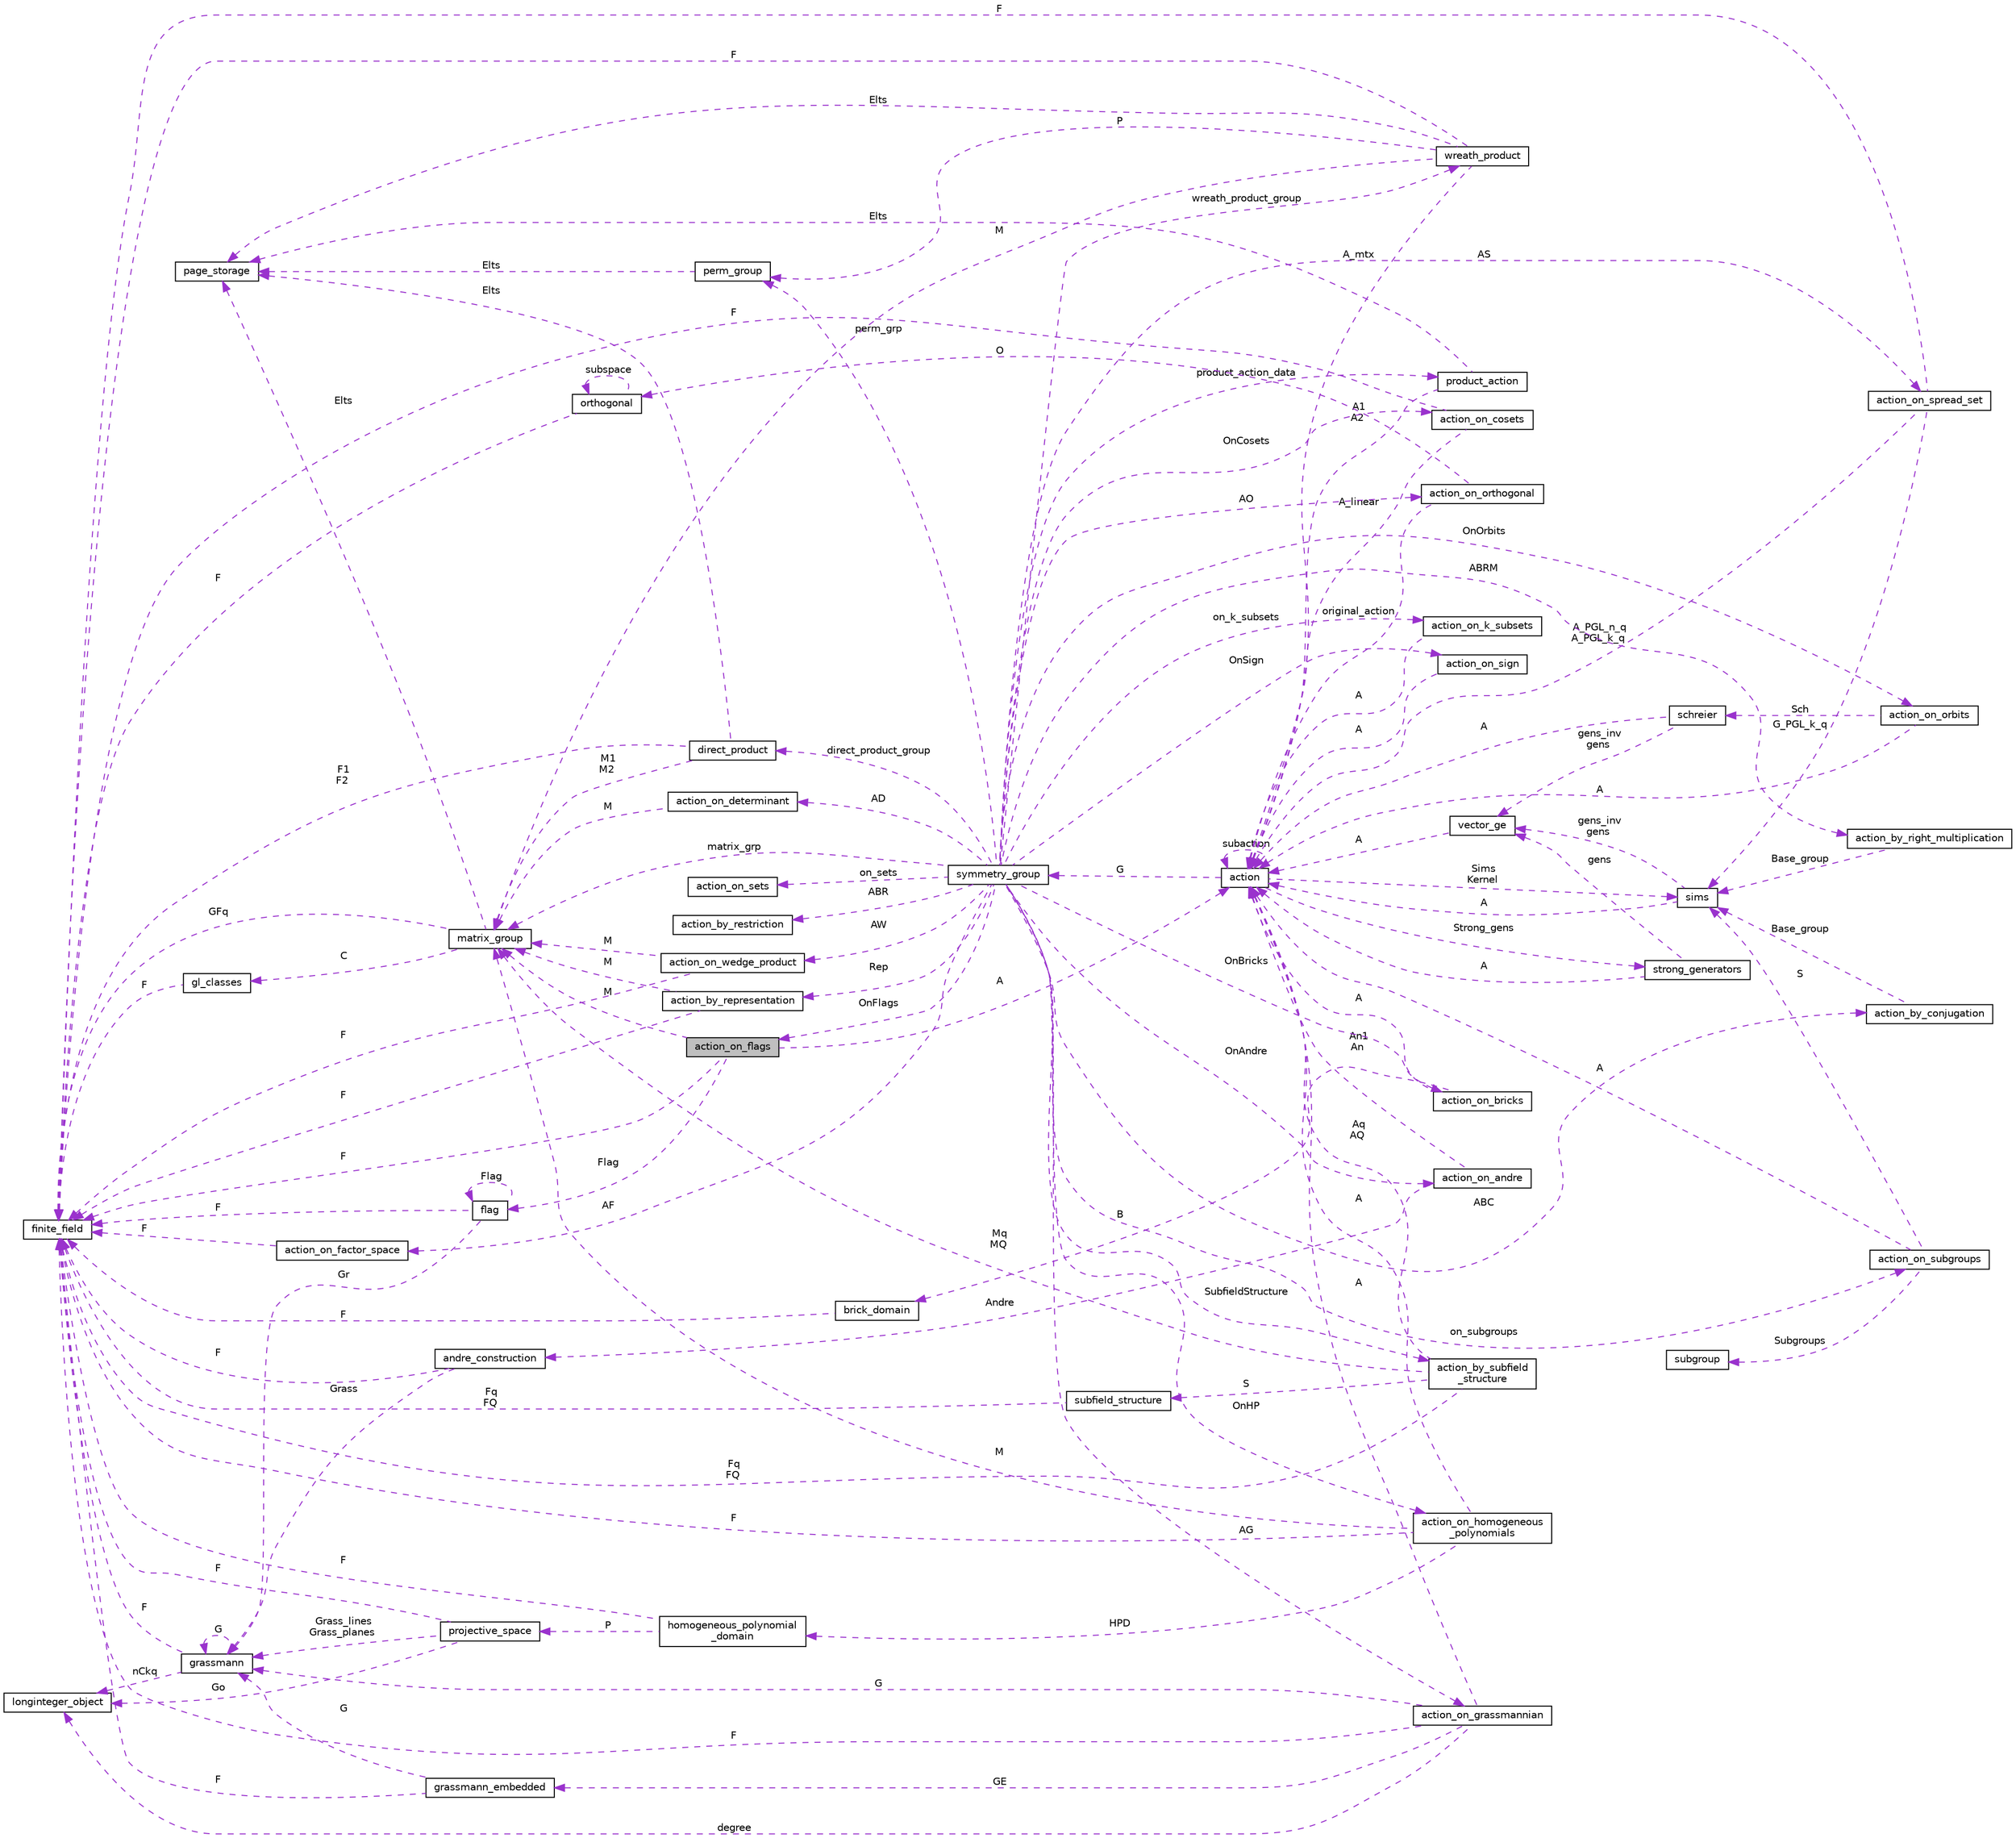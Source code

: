 digraph "action_on_flags"
{
  edge [fontname="Helvetica",fontsize="10",labelfontname="Helvetica",labelfontsize="10"];
  node [fontname="Helvetica",fontsize="10",shape=record];
  rankdir="LR";
  Node1 [label="action_on_flags",height=0.2,width=0.4,color="black", fillcolor="grey75", style="filled", fontcolor="black"];
  Node2 -> Node1 [dir="back",color="darkorchid3",fontsize="10",style="dashed",label=" A" ,fontname="Helvetica"];
  Node2 [label="action",height=0.2,width=0.4,color="black", fillcolor="white", style="filled",URL="$d2/d86/classaction.html"];
  Node3 -> Node2 [dir="back",color="darkorchid3",fontsize="10",style="dashed",label=" G" ,fontname="Helvetica"];
  Node3 [label="symmetry_group",height=0.2,width=0.4,color="black", fillcolor="white", style="filled",URL="$dd/d3b/unionsymmetry__group.html"];
  Node4 -> Node3 [dir="back",color="darkorchid3",fontsize="10",style="dashed",label=" product_action_data" ,fontname="Helvetica"];
  Node4 [label="product_action",height=0.2,width=0.4,color="black", fillcolor="white", style="filled",URL="$d8/d74/classproduct__action.html"];
  Node5 -> Node4 [dir="back",color="darkorchid3",fontsize="10",style="dashed",label=" Elts" ,fontname="Helvetica"];
  Node5 [label="page_storage",height=0.2,width=0.4,color="black", fillcolor="white", style="filled",URL="$dc/d72/classpage__storage.html"];
  Node2 -> Node4 [dir="back",color="darkorchid3",fontsize="10",style="dashed",label=" A1\nA2" ,fontname="Helvetica"];
  Node6 -> Node3 [dir="back",color="darkorchid3",fontsize="10",style="dashed",label=" ABR" ,fontname="Helvetica"];
  Node6 [label="action_by_restriction",height=0.2,width=0.4,color="black", fillcolor="white", style="filled",URL="$d1/d7e/classaction__by__restriction.html"];
  Node1 -> Node3 [dir="back",color="darkorchid3",fontsize="10",style="dashed",label=" OnFlags" ,fontname="Helvetica"];
  Node7 -> Node3 [dir="back",color="darkorchid3",fontsize="10",style="dashed",label=" AW" ,fontname="Helvetica"];
  Node7 [label="action_on_wedge_product",height=0.2,width=0.4,color="black", fillcolor="white", style="filled",URL="$d0/deb/classaction__on__wedge__product.html"];
  Node8 -> Node7 [dir="back",color="darkorchid3",fontsize="10",style="dashed",label=" M" ,fontname="Helvetica"];
  Node8 [label="matrix_group",height=0.2,width=0.4,color="black", fillcolor="white", style="filled",URL="$d3/ded/classmatrix__group.html"];
  Node5 -> Node8 [dir="back",color="darkorchid3",fontsize="10",style="dashed",label=" Elts" ,fontname="Helvetica"];
  Node9 -> Node8 [dir="back",color="darkorchid3",fontsize="10",style="dashed",label=" C" ,fontname="Helvetica"];
  Node9 [label="gl_classes",height=0.2,width=0.4,color="black", fillcolor="white", style="filled",URL="$d6/dab/classgl__classes.html"];
  Node10 -> Node9 [dir="back",color="darkorchid3",fontsize="10",style="dashed",label=" F" ,fontname="Helvetica"];
  Node10 [label="finite_field",height=0.2,width=0.4,color="black", fillcolor="white", style="filled",URL="$df/d5a/classfinite__field.html"];
  Node10 -> Node8 [dir="back",color="darkorchid3",fontsize="10",style="dashed",label=" GFq" ,fontname="Helvetica"];
  Node10 -> Node7 [dir="back",color="darkorchid3",fontsize="10",style="dashed",label=" F" ,fontname="Helvetica"];
  Node11 -> Node3 [dir="back",color="darkorchid3",fontsize="10",style="dashed",label=" AF" ,fontname="Helvetica"];
  Node11 [label="action_on_factor_space",height=0.2,width=0.4,color="black", fillcolor="white", style="filled",URL="$d5/d25/classaction__on__factor__space.html"];
  Node10 -> Node11 [dir="back",color="darkorchid3",fontsize="10",style="dashed",label=" F" ,fontname="Helvetica"];
  Node12 -> Node3 [dir="back",color="darkorchid3",fontsize="10",style="dashed",label=" OnCosets" ,fontname="Helvetica"];
  Node12 [label="action_on_cosets",height=0.2,width=0.4,color="black", fillcolor="white", style="filled",URL="$d3/d72/classaction__on__cosets.html"];
  Node2 -> Node12 [dir="back",color="darkorchid3",fontsize="10",style="dashed",label=" A_linear" ,fontname="Helvetica"];
  Node10 -> Node12 [dir="back",color="darkorchid3",fontsize="10",style="dashed",label=" F" ,fontname="Helvetica"];
  Node13 -> Node3 [dir="back",color="darkorchid3",fontsize="10",style="dashed",label=" AO" ,fontname="Helvetica"];
  Node13 [label="action_on_orthogonal",height=0.2,width=0.4,color="black", fillcolor="white", style="filled",URL="$dc/d87/classaction__on__orthogonal.html"];
  Node2 -> Node13 [dir="back",color="darkorchid3",fontsize="10",style="dashed",label=" original_action" ,fontname="Helvetica"];
  Node14 -> Node13 [dir="back",color="darkorchid3",fontsize="10",style="dashed",label=" O" ,fontname="Helvetica"];
  Node14 [label="orthogonal",height=0.2,width=0.4,color="black", fillcolor="white", style="filled",URL="$d7/daa/classorthogonal.html"];
  Node14 -> Node14 [dir="back",color="darkorchid3",fontsize="10",style="dashed",label=" subspace" ,fontname="Helvetica"];
  Node10 -> Node14 [dir="back",color="darkorchid3",fontsize="10",style="dashed",label=" F" ,fontname="Helvetica"];
  Node15 -> Node3 [dir="back",color="darkorchid3",fontsize="10",style="dashed",label=" AG" ,fontname="Helvetica"];
  Node15 [label="action_on_grassmannian",height=0.2,width=0.4,color="black", fillcolor="white", style="filled",URL="$d9/ddf/classaction__on__grassmannian.html"];
  Node16 -> Node15 [dir="back",color="darkorchid3",fontsize="10",style="dashed",label=" degree" ,fontname="Helvetica"];
  Node16 [label="longinteger_object",height=0.2,width=0.4,color="black", fillcolor="white", style="filled",URL="$dd/d7e/classlonginteger__object.html"];
  Node17 -> Node15 [dir="back",color="darkorchid3",fontsize="10",style="dashed",label=" GE" ,fontname="Helvetica"];
  Node17 [label="grassmann_embedded",height=0.2,width=0.4,color="black", fillcolor="white", style="filled",URL="$d4/dda/classgrassmann__embedded.html"];
  Node18 -> Node17 [dir="back",color="darkorchid3",fontsize="10",style="dashed",label=" G" ,fontname="Helvetica"];
  Node18 [label="grassmann",height=0.2,width=0.4,color="black", fillcolor="white", style="filled",URL="$df/d02/classgrassmann.html"];
  Node16 -> Node18 [dir="back",color="darkorchid3",fontsize="10",style="dashed",label=" nCkq" ,fontname="Helvetica"];
  Node18 -> Node18 [dir="back",color="darkorchid3",fontsize="10",style="dashed",label=" G" ,fontname="Helvetica"];
  Node10 -> Node18 [dir="back",color="darkorchid3",fontsize="10",style="dashed",label=" F" ,fontname="Helvetica"];
  Node10 -> Node17 [dir="back",color="darkorchid3",fontsize="10",style="dashed",label=" F" ,fontname="Helvetica"];
  Node2 -> Node15 [dir="back",color="darkorchid3",fontsize="10",style="dashed",label=" A" ,fontname="Helvetica"];
  Node18 -> Node15 [dir="back",color="darkorchid3",fontsize="10",style="dashed",label=" G" ,fontname="Helvetica"];
  Node10 -> Node15 [dir="back",color="darkorchid3",fontsize="10",style="dashed",label=" F" ,fontname="Helvetica"];
  Node19 -> Node3 [dir="back",color="darkorchid3",fontsize="10",style="dashed",label=" OnHP" ,fontname="Helvetica"];
  Node19 [label="action_on_homogeneous\l_polynomials",height=0.2,width=0.4,color="black", fillcolor="white", style="filled",URL="$d5/dd4/classaction__on__homogeneous__polynomials.html"];
  Node2 -> Node19 [dir="back",color="darkorchid3",fontsize="10",style="dashed",label=" A" ,fontname="Helvetica"];
  Node8 -> Node19 [dir="back",color="darkorchid3",fontsize="10",style="dashed",label=" M" ,fontname="Helvetica"];
  Node10 -> Node19 [dir="back",color="darkorchid3",fontsize="10",style="dashed",label=" F" ,fontname="Helvetica"];
  Node20 -> Node19 [dir="back",color="darkorchid3",fontsize="10",style="dashed",label=" HPD" ,fontname="Helvetica"];
  Node20 [label="homogeneous_polynomial\l_domain",height=0.2,width=0.4,color="black", fillcolor="white", style="filled",URL="$d2/da7/classhomogeneous__polynomial__domain.html"];
  Node21 -> Node20 [dir="back",color="darkorchid3",fontsize="10",style="dashed",label=" P" ,fontname="Helvetica"];
  Node21 [label="projective_space",height=0.2,width=0.4,color="black", fillcolor="white", style="filled",URL="$d2/d17/classprojective__space.html"];
  Node16 -> Node21 [dir="back",color="darkorchid3",fontsize="10",style="dashed",label=" Go" ,fontname="Helvetica"];
  Node10 -> Node21 [dir="back",color="darkorchid3",fontsize="10",style="dashed",label=" F" ,fontname="Helvetica"];
  Node18 -> Node21 [dir="back",color="darkorchid3",fontsize="10",style="dashed",label=" Grass_lines\nGrass_planes" ,fontname="Helvetica"];
  Node10 -> Node20 [dir="back",color="darkorchid3",fontsize="10",style="dashed",label=" F" ,fontname="Helvetica"];
  Node22 -> Node3 [dir="back",color="darkorchid3",fontsize="10",style="dashed",label=" OnOrbits" ,fontname="Helvetica"];
  Node22 [label="action_on_orbits",height=0.2,width=0.4,color="black", fillcolor="white", style="filled",URL="$da/d89/classaction__on__orbits.html"];
  Node2 -> Node22 [dir="back",color="darkorchid3",fontsize="10",style="dashed",label=" A" ,fontname="Helvetica"];
  Node23 -> Node22 [dir="back",color="darkorchid3",fontsize="10",style="dashed",label=" Sch" ,fontname="Helvetica"];
  Node23 [label="schreier",height=0.2,width=0.4,color="black", fillcolor="white", style="filled",URL="$d3/dd6/classschreier.html"];
  Node2 -> Node23 [dir="back",color="darkorchid3",fontsize="10",style="dashed",label=" A" ,fontname="Helvetica"];
  Node24 -> Node23 [dir="back",color="darkorchid3",fontsize="10",style="dashed",label=" gens_inv\ngens" ,fontname="Helvetica"];
  Node24 [label="vector_ge",height=0.2,width=0.4,color="black", fillcolor="white", style="filled",URL="$d4/d6e/classvector__ge.html"];
  Node2 -> Node24 [dir="back",color="darkorchid3",fontsize="10",style="dashed",label=" A" ,fontname="Helvetica"];
  Node25 -> Node3 [dir="back",color="darkorchid3",fontsize="10",style="dashed",label=" AD" ,fontname="Helvetica"];
  Node25 [label="action_on_determinant",height=0.2,width=0.4,color="black", fillcolor="white", style="filled",URL="$d4/d32/classaction__on__determinant.html"];
  Node8 -> Node25 [dir="back",color="darkorchid3",fontsize="10",style="dashed",label=" M" ,fontname="Helvetica"];
  Node26 -> Node3 [dir="back",color="darkorchid3",fontsize="10",style="dashed",label=" on_k_subsets" ,fontname="Helvetica"];
  Node26 [label="action_on_k_subsets",height=0.2,width=0.4,color="black", fillcolor="white", style="filled",URL="$d3/d04/classaction__on__k__subsets.html"];
  Node2 -> Node26 [dir="back",color="darkorchid3",fontsize="10",style="dashed",label=" A" ,fontname="Helvetica"];
  Node27 -> Node3 [dir="back",color="darkorchid3",fontsize="10",style="dashed",label=" wreath_product_group" ,fontname="Helvetica"];
  Node27 [label="wreath_product",height=0.2,width=0.4,color="black", fillcolor="white", style="filled",URL="$d8/dfa/classwreath__product.html"];
  Node5 -> Node27 [dir="back",color="darkorchid3",fontsize="10",style="dashed",label=" Elts" ,fontname="Helvetica"];
  Node2 -> Node27 [dir="back",color="darkorchid3",fontsize="10",style="dashed",label=" A_mtx" ,fontname="Helvetica"];
  Node8 -> Node27 [dir="back",color="darkorchid3",fontsize="10",style="dashed",label=" M" ,fontname="Helvetica"];
  Node28 -> Node27 [dir="back",color="darkorchid3",fontsize="10",style="dashed",label=" P" ,fontname="Helvetica"];
  Node28 [label="perm_group",height=0.2,width=0.4,color="black", fillcolor="white", style="filled",URL="$df/d0a/classperm__group.html"];
  Node5 -> Node28 [dir="back",color="darkorchid3",fontsize="10",style="dashed",label=" Elts" ,fontname="Helvetica"];
  Node10 -> Node27 [dir="back",color="darkorchid3",fontsize="10",style="dashed",label=" F" ,fontname="Helvetica"];
  Node29 -> Node3 [dir="back",color="darkorchid3",fontsize="10",style="dashed",label=" on_subgroups" ,fontname="Helvetica"];
  Node29 [label="action_on_subgroups",height=0.2,width=0.4,color="black", fillcolor="white", style="filled",URL="$d6/da4/classaction__on__subgroups.html"];
  Node30 -> Node29 [dir="back",color="darkorchid3",fontsize="10",style="dashed",label=" Subgroups" ,fontname="Helvetica"];
  Node30 [label="subgroup",height=0.2,width=0.4,color="black", fillcolor="white", style="filled",URL="$d0/d0a/classsubgroup.html"];
  Node2 -> Node29 [dir="back",color="darkorchid3",fontsize="10",style="dashed",label=" A" ,fontname="Helvetica"];
  Node31 -> Node29 [dir="back",color="darkorchid3",fontsize="10",style="dashed",label=" S" ,fontname="Helvetica"];
  Node31 [label="sims",height=0.2,width=0.4,color="black", fillcolor="white", style="filled",URL="$d9/df3/classsims.html"];
  Node2 -> Node31 [dir="back",color="darkorchid3",fontsize="10",style="dashed",label=" A" ,fontname="Helvetica"];
  Node24 -> Node31 [dir="back",color="darkorchid3",fontsize="10",style="dashed",label=" gens_inv\ngens" ,fontname="Helvetica"];
  Node8 -> Node3 [dir="back",color="darkorchid3",fontsize="10",style="dashed",label=" matrix_grp" ,fontname="Helvetica"];
  Node32 -> Node3 [dir="back",color="darkorchid3",fontsize="10",style="dashed",label=" ABRM" ,fontname="Helvetica"];
  Node32 [label="action_by_right_multiplication",height=0.2,width=0.4,color="black", fillcolor="white", style="filled",URL="$d5/daa/classaction__by__right__multiplication.html"];
  Node31 -> Node32 [dir="back",color="darkorchid3",fontsize="10",style="dashed",label=" Base_group" ,fontname="Helvetica"];
  Node33 -> Node3 [dir="back",color="darkorchid3",fontsize="10",style="dashed",label=" direct_product_group" ,fontname="Helvetica"];
  Node33 [label="direct_product",height=0.2,width=0.4,color="black", fillcolor="white", style="filled",URL="$dc/daf/classdirect__product.html"];
  Node5 -> Node33 [dir="back",color="darkorchid3",fontsize="10",style="dashed",label=" Elts" ,fontname="Helvetica"];
  Node8 -> Node33 [dir="back",color="darkorchid3",fontsize="10",style="dashed",label=" M1\nM2" ,fontname="Helvetica"];
  Node10 -> Node33 [dir="back",color="darkorchid3",fontsize="10",style="dashed",label=" F1\nF2" ,fontname="Helvetica"];
  Node34 -> Node3 [dir="back",color="darkorchid3",fontsize="10",style="dashed",label=" OnBricks" ,fontname="Helvetica"];
  Node34 [label="action_on_bricks",height=0.2,width=0.4,color="black", fillcolor="white", style="filled",URL="$de/d56/classaction__on__bricks.html"];
  Node2 -> Node34 [dir="back",color="darkorchid3",fontsize="10",style="dashed",label=" A" ,fontname="Helvetica"];
  Node35 -> Node34 [dir="back",color="darkorchid3",fontsize="10",style="dashed",label=" B" ,fontname="Helvetica"];
  Node35 [label="brick_domain",height=0.2,width=0.4,color="black", fillcolor="white", style="filled",URL="$da/daf/classbrick__domain.html"];
  Node10 -> Node35 [dir="back",color="darkorchid3",fontsize="10",style="dashed",label=" F" ,fontname="Helvetica"];
  Node36 -> Node3 [dir="back",color="darkorchid3",fontsize="10",style="dashed",label=" ABC" ,fontname="Helvetica"];
  Node36 [label="action_by_conjugation",height=0.2,width=0.4,color="black", fillcolor="white", style="filled",URL="$d3/dda/classaction__by__conjugation.html"];
  Node31 -> Node36 [dir="back",color="darkorchid3",fontsize="10",style="dashed",label=" Base_group" ,fontname="Helvetica"];
  Node37 -> Node3 [dir="back",color="darkorchid3",fontsize="10",style="dashed",label=" OnSign" ,fontname="Helvetica"];
  Node37 [label="action_on_sign",height=0.2,width=0.4,color="black", fillcolor="white", style="filled",URL="$da/d06/classaction__on__sign.html"];
  Node2 -> Node37 [dir="back",color="darkorchid3",fontsize="10",style="dashed",label=" A" ,fontname="Helvetica"];
  Node38 -> Node3 [dir="back",color="darkorchid3",fontsize="10",style="dashed",label=" SubfieldStructure" ,fontname="Helvetica"];
  Node38 [label="action_by_subfield\l_structure",height=0.2,width=0.4,color="black", fillcolor="white", style="filled",URL="$dd/d67/classaction__by__subfield__structure.html"];
  Node2 -> Node38 [dir="back",color="darkorchid3",fontsize="10",style="dashed",label=" Aq\nAQ" ,fontname="Helvetica"];
  Node39 -> Node38 [dir="back",color="darkorchid3",fontsize="10",style="dashed",label=" S" ,fontname="Helvetica"];
  Node39 [label="subfield_structure",height=0.2,width=0.4,color="black", fillcolor="white", style="filled",URL="$d4/d43/classsubfield__structure.html"];
  Node10 -> Node39 [dir="back",color="darkorchid3",fontsize="10",style="dashed",label=" Fq\nFQ" ,fontname="Helvetica"];
  Node8 -> Node38 [dir="back",color="darkorchid3",fontsize="10",style="dashed",label=" Mq\nMQ" ,fontname="Helvetica"];
  Node10 -> Node38 [dir="back",color="darkorchid3",fontsize="10",style="dashed",label=" Fq\nFQ" ,fontname="Helvetica"];
  Node40 -> Node3 [dir="back",color="darkorchid3",fontsize="10",style="dashed",label=" on_sets" ,fontname="Helvetica"];
  Node40 [label="action_on_sets",height=0.2,width=0.4,color="black", fillcolor="white", style="filled",URL="$da/d37/classaction__on__sets.html"];
  Node28 -> Node3 [dir="back",color="darkorchid3",fontsize="10",style="dashed",label=" perm_grp" ,fontname="Helvetica"];
  Node41 -> Node3 [dir="back",color="darkorchid3",fontsize="10",style="dashed",label=" Rep" ,fontname="Helvetica"];
  Node41 [label="action_by_representation",height=0.2,width=0.4,color="black", fillcolor="white", style="filled",URL="$d1/d9d/classaction__by__representation.html"];
  Node8 -> Node41 [dir="back",color="darkorchid3",fontsize="10",style="dashed",label=" M" ,fontname="Helvetica"];
  Node10 -> Node41 [dir="back",color="darkorchid3",fontsize="10",style="dashed",label=" F" ,fontname="Helvetica"];
  Node42 -> Node3 [dir="back",color="darkorchid3",fontsize="10",style="dashed",label=" AS" ,fontname="Helvetica"];
  Node42 [label="action_on_spread_set",height=0.2,width=0.4,color="black", fillcolor="white", style="filled",URL="$d2/d7a/classaction__on__spread__set.html"];
  Node2 -> Node42 [dir="back",color="darkorchid3",fontsize="10",style="dashed",label=" A_PGL_n_q\nA_PGL_k_q" ,fontname="Helvetica"];
  Node31 -> Node42 [dir="back",color="darkorchid3",fontsize="10",style="dashed",label=" G_PGL_k_q" ,fontname="Helvetica"];
  Node10 -> Node42 [dir="back",color="darkorchid3",fontsize="10",style="dashed",label=" F" ,fontname="Helvetica"];
  Node43 -> Node3 [dir="back",color="darkorchid3",fontsize="10",style="dashed",label=" OnAndre" ,fontname="Helvetica"];
  Node43 [label="action_on_andre",height=0.2,width=0.4,color="black", fillcolor="white", style="filled",URL="$da/d32/classaction__on__andre.html"];
  Node2 -> Node43 [dir="back",color="darkorchid3",fontsize="10",style="dashed",label=" An1\nAn" ,fontname="Helvetica"];
  Node44 -> Node43 [dir="back",color="darkorchid3",fontsize="10",style="dashed",label=" Andre" ,fontname="Helvetica"];
  Node44 [label="andre_construction",height=0.2,width=0.4,color="black", fillcolor="white", style="filled",URL="$d2/d32/classandre__construction.html"];
  Node10 -> Node44 [dir="back",color="darkorchid3",fontsize="10",style="dashed",label=" F" ,fontname="Helvetica"];
  Node18 -> Node44 [dir="back",color="darkorchid3",fontsize="10",style="dashed",label=" Grass" ,fontname="Helvetica"];
  Node2 -> Node2 [dir="back",color="darkorchid3",fontsize="10",style="dashed",label=" subaction" ,fontname="Helvetica"];
  Node45 -> Node2 [dir="back",color="darkorchid3",fontsize="10",style="dashed",label=" Strong_gens" ,fontname="Helvetica"];
  Node45 [label="strong_generators",height=0.2,width=0.4,color="black", fillcolor="white", style="filled",URL="$dc/d09/classstrong__generators.html"];
  Node2 -> Node45 [dir="back",color="darkorchid3",fontsize="10",style="dashed",label=" A" ,fontname="Helvetica"];
  Node24 -> Node45 [dir="back",color="darkorchid3",fontsize="10",style="dashed",label=" gens" ,fontname="Helvetica"];
  Node31 -> Node2 [dir="back",color="darkorchid3",fontsize="10",style="dashed",label=" Sims\nKernel" ,fontname="Helvetica"];
  Node8 -> Node1 [dir="back",color="darkorchid3",fontsize="10",style="dashed",label=" M" ,fontname="Helvetica"];
  Node46 -> Node1 [dir="back",color="darkorchid3",fontsize="10",style="dashed",label=" Flag" ,fontname="Helvetica"];
  Node46 [label="flag",height=0.2,width=0.4,color="black", fillcolor="white", style="filled",URL="$d8/d06/classflag.html"];
  Node46 -> Node46 [dir="back",color="darkorchid3",fontsize="10",style="dashed",label=" Flag" ,fontname="Helvetica"];
  Node18 -> Node46 [dir="back",color="darkorchid3",fontsize="10",style="dashed",label=" Gr" ,fontname="Helvetica"];
  Node10 -> Node46 [dir="back",color="darkorchid3",fontsize="10",style="dashed",label=" F" ,fontname="Helvetica"];
  Node10 -> Node1 [dir="back",color="darkorchid3",fontsize="10",style="dashed",label=" F" ,fontname="Helvetica"];
}
